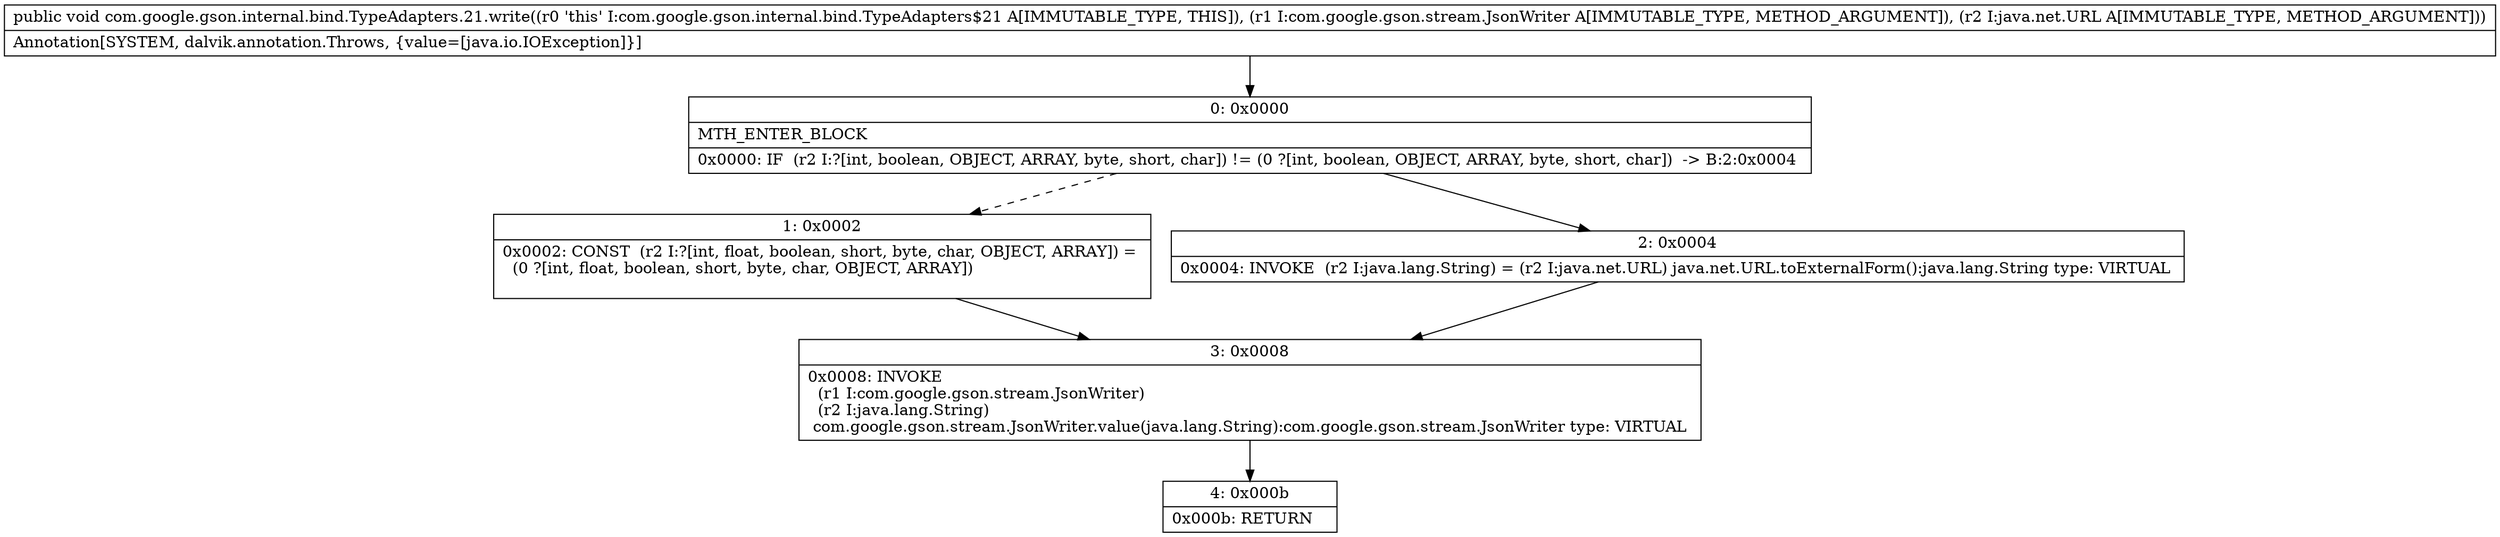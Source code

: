 digraph "CFG forcom.google.gson.internal.bind.TypeAdapters.21.write(Lcom\/google\/gson\/stream\/JsonWriter;Ljava\/net\/URL;)V" {
Node_0 [shape=record,label="{0\:\ 0x0000|MTH_ENTER_BLOCK\l|0x0000: IF  (r2 I:?[int, boolean, OBJECT, ARRAY, byte, short, char]) != (0 ?[int, boolean, OBJECT, ARRAY, byte, short, char])  \-\> B:2:0x0004 \l}"];
Node_1 [shape=record,label="{1\:\ 0x0002|0x0002: CONST  (r2 I:?[int, float, boolean, short, byte, char, OBJECT, ARRAY]) = \l  (0 ?[int, float, boolean, short, byte, char, OBJECT, ARRAY])\l \l}"];
Node_2 [shape=record,label="{2\:\ 0x0004|0x0004: INVOKE  (r2 I:java.lang.String) = (r2 I:java.net.URL) java.net.URL.toExternalForm():java.lang.String type: VIRTUAL \l}"];
Node_3 [shape=record,label="{3\:\ 0x0008|0x0008: INVOKE  \l  (r1 I:com.google.gson.stream.JsonWriter)\l  (r2 I:java.lang.String)\l com.google.gson.stream.JsonWriter.value(java.lang.String):com.google.gson.stream.JsonWriter type: VIRTUAL \l}"];
Node_4 [shape=record,label="{4\:\ 0x000b|0x000b: RETURN   \l}"];
MethodNode[shape=record,label="{public void com.google.gson.internal.bind.TypeAdapters.21.write((r0 'this' I:com.google.gson.internal.bind.TypeAdapters$21 A[IMMUTABLE_TYPE, THIS]), (r1 I:com.google.gson.stream.JsonWriter A[IMMUTABLE_TYPE, METHOD_ARGUMENT]), (r2 I:java.net.URL A[IMMUTABLE_TYPE, METHOD_ARGUMENT]))  | Annotation[SYSTEM, dalvik.annotation.Throws, \{value=[java.io.IOException]\}]\l}"];
MethodNode -> Node_0;
Node_0 -> Node_1[style=dashed];
Node_0 -> Node_2;
Node_1 -> Node_3;
Node_2 -> Node_3;
Node_3 -> Node_4;
}

